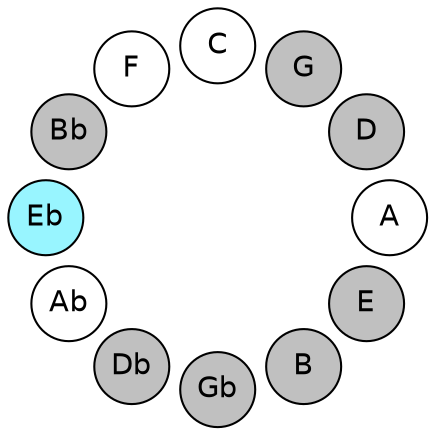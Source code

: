 
graph {

layout = circo;
mindist = .1

node [shape = circle, fontname = Helvetica, margin = 0, style = filled]
edge [style=invis]

subgraph 1 {
	E -- B -- Gb -- Db -- Ab -- Eb -- Bb -- F -- C -- G -- D -- A -- E
}

E [fillcolor = gray];
B [fillcolor = gray];
Gb [fillcolor = gray];
Db [fillcolor = gray];
Ab [fillcolor = white];
Eb [fillcolor = cadetblue1];
Bb [fillcolor = gray];
F [fillcolor = white];
C [fillcolor = white];
G [fillcolor = gray];
D [fillcolor = gray];
A [fillcolor = white];
}
